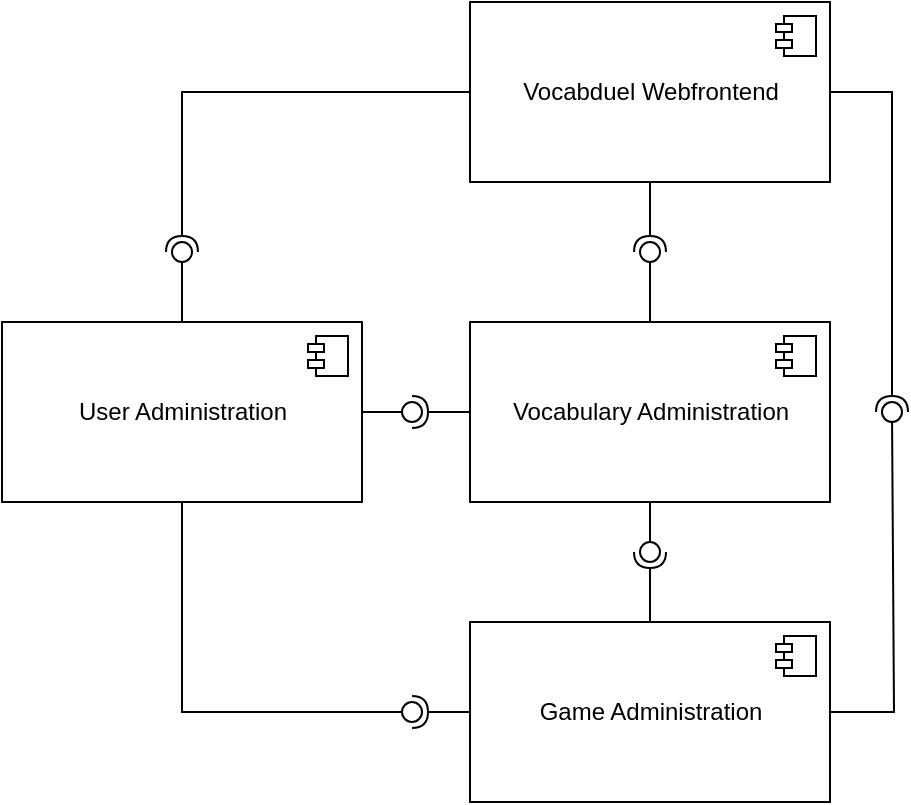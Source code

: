 <mxfile version="14.6.3" type="github">
  <diagram name="Page-1" id="b5b7bab2-c9e2-2cf4-8b2a-24fd1a2a6d21">
    <mxGraphModel dx="1422" dy="798" grid="1" gridSize="10" guides="1" tooltips="1" connect="1" arrows="1" fold="1" page="1" pageScale="1" pageWidth="827" pageHeight="1169" background="#ffffff" math="0" shadow="0">
      <root>
        <mxCell id="0" />
        <mxCell id="1" parent="0" />
        <mxCell id="x6ybNt557TZEMaajeLob-4" value="User Administration" style="html=1;dropTarget=0;" parent="1" vertex="1">
          <mxGeometry x="280" y="390" width="180" height="90" as="geometry" />
        </mxCell>
        <mxCell id="x6ybNt557TZEMaajeLob-5" value="" style="shape=module;jettyWidth=8;jettyHeight=4;" parent="x6ybNt557TZEMaajeLob-4" vertex="1">
          <mxGeometry x="1" width="20" height="20" relative="1" as="geometry">
            <mxPoint x="-27" y="7" as="offset" />
          </mxGeometry>
        </mxCell>
        <mxCell id="x6ybNt557TZEMaajeLob-6" value="Vocabulary Administration" style="html=1;dropTarget=0;" parent="1" vertex="1">
          <mxGeometry x="514" y="390" width="180" height="90" as="geometry" />
        </mxCell>
        <mxCell id="x6ybNt557TZEMaajeLob-7" value="" style="shape=module;jettyWidth=8;jettyHeight=4;" parent="x6ybNt557TZEMaajeLob-6" vertex="1">
          <mxGeometry x="1" width="20" height="20" relative="1" as="geometry">
            <mxPoint x="-27" y="7" as="offset" />
          </mxGeometry>
        </mxCell>
        <mxCell id="x6ybNt557TZEMaajeLob-10" value="Game Administration" style="html=1;dropTarget=0;" parent="1" vertex="1">
          <mxGeometry x="514" y="540" width="180" height="90" as="geometry" />
        </mxCell>
        <mxCell id="x6ybNt557TZEMaajeLob-11" value="" style="shape=module;jettyWidth=8;jettyHeight=4;" parent="x6ybNt557TZEMaajeLob-10" vertex="1">
          <mxGeometry x="1" width="20" height="20" relative="1" as="geometry">
            <mxPoint x="-27" y="7" as="offset" />
          </mxGeometry>
        </mxCell>
        <mxCell id="x6ybNt557TZEMaajeLob-14" value="Vocabduel Webfrontend" style="html=1;dropTarget=0;" parent="1" vertex="1">
          <mxGeometry x="514" y="230" width="180" height="90" as="geometry" />
        </mxCell>
        <mxCell id="x6ybNt557TZEMaajeLob-15" value="" style="shape=module;jettyWidth=8;jettyHeight=4;" parent="x6ybNt557TZEMaajeLob-14" vertex="1">
          <mxGeometry x="1" width="20" height="20" relative="1" as="geometry">
            <mxPoint x="-27" y="7" as="offset" />
          </mxGeometry>
        </mxCell>
        <mxCell id="x6ybNt557TZEMaajeLob-41" value="" style="rounded=0;orthogonalLoop=1;jettySize=auto;html=1;endArrow=none;endFill=0;exitX=0.5;exitY=0;exitDx=0;exitDy=0;" parent="1" source="x6ybNt557TZEMaajeLob-4" target="x6ybNt557TZEMaajeLob-43" edge="1">
          <mxGeometry relative="1" as="geometry">
            <mxPoint x="80" y="240" as="sourcePoint" />
          </mxGeometry>
        </mxCell>
        <mxCell id="x6ybNt557TZEMaajeLob-42" value="" style="rounded=0;orthogonalLoop=1;jettySize=auto;html=1;endArrow=halfCircle;endFill=0;entryX=0.5;entryY=0.5;entryDx=0;entryDy=0;endSize=6;strokeWidth=1;exitX=0;exitY=0.5;exitDx=0;exitDy=0;" parent="1" source="x6ybNt557TZEMaajeLob-14" target="x6ybNt557TZEMaajeLob-43" edge="1">
          <mxGeometry relative="1" as="geometry">
            <mxPoint x="120" y="240" as="sourcePoint" />
            <Array as="points">
              <mxPoint x="370" y="275" />
            </Array>
          </mxGeometry>
        </mxCell>
        <mxCell id="x6ybNt557TZEMaajeLob-43" value="" style="ellipse;whiteSpace=wrap;html=1;fontFamily=Helvetica;fontSize=12;fontColor=#000000;align=center;strokeColor=#000000;fillColor=#ffffff;points=[];aspect=fixed;resizable=0;" parent="1" vertex="1">
          <mxGeometry x="365" y="350" width="10" height="10" as="geometry" />
        </mxCell>
        <mxCell id="x6ybNt557TZEMaajeLob-44" value="" style="rounded=0;orthogonalLoop=1;jettySize=auto;html=1;endArrow=none;endFill=0;exitX=1;exitY=0.5;exitDx=0;exitDy=0;" parent="1" source="x6ybNt557TZEMaajeLob-10" target="x6ybNt557TZEMaajeLob-46" edge="1">
          <mxGeometry relative="1" as="geometry">
            <mxPoint x="400" y="295" as="sourcePoint" />
            <Array as="points">
              <mxPoint x="726" y="585" />
            </Array>
          </mxGeometry>
        </mxCell>
        <mxCell id="x6ybNt557TZEMaajeLob-45" value="" style="rounded=0;orthogonalLoop=1;jettySize=auto;html=1;endArrow=halfCircle;endFill=0;entryX=0.5;entryY=0.5;entryDx=0;entryDy=0;endSize=6;strokeWidth=1;exitX=1;exitY=0.5;exitDx=0;exitDy=0;" parent="1" source="x6ybNt557TZEMaajeLob-14" target="x6ybNt557TZEMaajeLob-46" edge="1">
          <mxGeometry relative="1" as="geometry">
            <mxPoint x="440" y="295" as="sourcePoint" />
            <Array as="points">
              <mxPoint x="725" y="275" />
            </Array>
          </mxGeometry>
        </mxCell>
        <mxCell id="x6ybNt557TZEMaajeLob-46" value="" style="ellipse;whiteSpace=wrap;html=1;fontFamily=Helvetica;fontSize=12;fontColor=#000000;align=center;strokeColor=#000000;fillColor=#ffffff;points=[];aspect=fixed;resizable=0;" parent="1" vertex="1">
          <mxGeometry x="720" y="430" width="10" height="10" as="geometry" />
        </mxCell>
        <mxCell id="x6ybNt557TZEMaajeLob-59" value="" style="rounded=0;orthogonalLoop=1;jettySize=auto;html=1;endArrow=none;endFill=0;exitX=0.5;exitY=1;exitDx=0;exitDy=0;" parent="1" source="x6ybNt557TZEMaajeLob-6" target="x6ybNt557TZEMaajeLob-61" edge="1">
          <mxGeometry relative="1" as="geometry">
            <mxPoint x="414" y="470" as="sourcePoint" />
            <Array as="points" />
          </mxGeometry>
        </mxCell>
        <mxCell id="x6ybNt557TZEMaajeLob-60" value="" style="rounded=0;orthogonalLoop=1;jettySize=auto;html=1;endArrow=halfCircle;endFill=0;entryX=0.5;entryY=0.5;entryDx=0;entryDy=0;endSize=6;strokeWidth=1;exitX=0.5;exitY=0;exitDx=0;exitDy=0;" parent="1" source="x6ybNt557TZEMaajeLob-10" target="x6ybNt557TZEMaajeLob-61" edge="1">
          <mxGeometry relative="1" as="geometry">
            <mxPoint x="370" y="475" as="sourcePoint" />
            <Array as="points" />
          </mxGeometry>
        </mxCell>
        <mxCell id="x6ybNt557TZEMaajeLob-61" value="" style="ellipse;whiteSpace=wrap;html=1;fontFamily=Helvetica;fontSize=12;fontColor=#000000;align=center;strokeColor=#000000;fillColor=#ffffff;points=[];aspect=fixed;resizable=0;" parent="1" vertex="1">
          <mxGeometry x="599" y="500" width="10" height="10" as="geometry" />
        </mxCell>
        <mxCell id="x6ybNt557TZEMaajeLob-71" value="" style="rounded=0;orthogonalLoop=1;jettySize=auto;html=1;endArrow=none;endFill=0;exitX=0.5;exitY=1;exitDx=0;exitDy=0;entryX=-0.001;entryY=0.502;entryDx=0;entryDy=0;entryPerimeter=0;" parent="1" source="x6ybNt557TZEMaajeLob-4" target="x6ybNt557TZEMaajeLob-73" edge="1">
          <mxGeometry relative="1" as="geometry">
            <mxPoint x="405" y="325" as="sourcePoint" />
            <mxPoint x="410" y="690" as="targetPoint" />
            <Array as="points">
              <mxPoint x="370" y="585" />
            </Array>
          </mxGeometry>
        </mxCell>
        <mxCell id="x6ybNt557TZEMaajeLob-72" value="" style="rounded=0;orthogonalLoop=1;jettySize=auto;html=1;endArrow=halfCircle;endFill=0;entryX=0.5;entryY=0.5;entryDx=0;entryDy=0;endSize=6;strokeWidth=1;exitX=0;exitY=0.5;exitDx=0;exitDy=0;" parent="1" source="x6ybNt557TZEMaajeLob-10" target="x6ybNt557TZEMaajeLob-73" edge="1">
          <mxGeometry relative="1" as="geometry">
            <mxPoint x="445" y="325" as="sourcePoint" />
            <Array as="points" />
          </mxGeometry>
        </mxCell>
        <mxCell id="x6ybNt557TZEMaajeLob-73" value="" style="ellipse;whiteSpace=wrap;html=1;fontFamily=Helvetica;fontSize=12;fontColor=#000000;align=center;strokeColor=#000000;fillColor=#ffffff;points=[];aspect=fixed;resizable=0;" parent="1" vertex="1">
          <mxGeometry x="480" y="580" width="10" height="10" as="geometry" />
        </mxCell>
        <mxCell id="x6ybNt557TZEMaajeLob-74" value="" style="rounded=0;orthogonalLoop=1;jettySize=auto;html=1;endArrow=none;endFill=0;exitX=1;exitY=0.5;exitDx=0;exitDy=0;" parent="1" target="x6ybNt557TZEMaajeLob-76" edge="1" source="x6ybNt557TZEMaajeLob-4">
          <mxGeometry relative="1" as="geometry">
            <mxPoint x="310" y="435" as="sourcePoint" />
          </mxGeometry>
        </mxCell>
        <mxCell id="x6ybNt557TZEMaajeLob-75" value="" style="rounded=0;orthogonalLoop=1;jettySize=auto;html=1;endArrow=halfCircle;endFill=0;entryX=0.5;entryY=0.5;entryDx=0;entryDy=0;endSize=6;strokeWidth=1;exitX=0;exitY=0.5;exitDx=0;exitDy=0;" parent="1" source="x6ybNt557TZEMaajeLob-6" target="x6ybNt557TZEMaajeLob-76" edge="1">
          <mxGeometry relative="1" as="geometry">
            <mxPoint x="240" y="475" as="sourcePoint" />
            <Array as="points" />
          </mxGeometry>
        </mxCell>
        <mxCell id="x6ybNt557TZEMaajeLob-76" value="" style="ellipse;whiteSpace=wrap;html=1;fontFamily=Helvetica;fontSize=12;fontColor=#000000;align=center;strokeColor=#000000;fillColor=#ffffff;points=[];aspect=fixed;resizable=0;" parent="1" vertex="1">
          <mxGeometry x="480" y="430" width="10" height="10" as="geometry" />
        </mxCell>
        <mxCell id="O3FUq9-RMJTwjJy8u0qb-5" value="" style="rounded=0;orthogonalLoop=1;jettySize=auto;html=1;endArrow=none;endFill=0;exitX=0.5;exitY=0;exitDx=0;exitDy=0;" parent="1" source="x6ybNt557TZEMaajeLob-6" target="O3FUq9-RMJTwjJy8u0qb-7" edge="1">
          <mxGeometry relative="1" as="geometry">
            <mxPoint x="500" y="315" as="sourcePoint" />
          </mxGeometry>
        </mxCell>
        <mxCell id="O3FUq9-RMJTwjJy8u0qb-6" value="" style="rounded=0;orthogonalLoop=1;jettySize=auto;html=1;endArrow=halfCircle;endFill=0;entryX=0.5;entryY=0.5;entryDx=0;entryDy=0;endSize=6;strokeWidth=1;exitX=0.5;exitY=1;exitDx=0;exitDy=0;" parent="1" source="x6ybNt557TZEMaajeLob-14" target="O3FUq9-RMJTwjJy8u0qb-7" edge="1">
          <mxGeometry relative="1" as="geometry">
            <mxPoint x="540" y="315" as="sourcePoint" />
            <Array as="points" />
          </mxGeometry>
        </mxCell>
        <mxCell id="O3FUq9-RMJTwjJy8u0qb-7" value="" style="ellipse;whiteSpace=wrap;html=1;fontFamily=Helvetica;fontSize=12;fontColor=#000000;align=center;strokeColor=#000000;fillColor=#ffffff;points=[];aspect=fixed;resizable=0;" parent="1" vertex="1">
          <mxGeometry x="599" y="350" width="10" height="10" as="geometry" />
        </mxCell>
      </root>
    </mxGraphModel>
  </diagram>
</mxfile>
